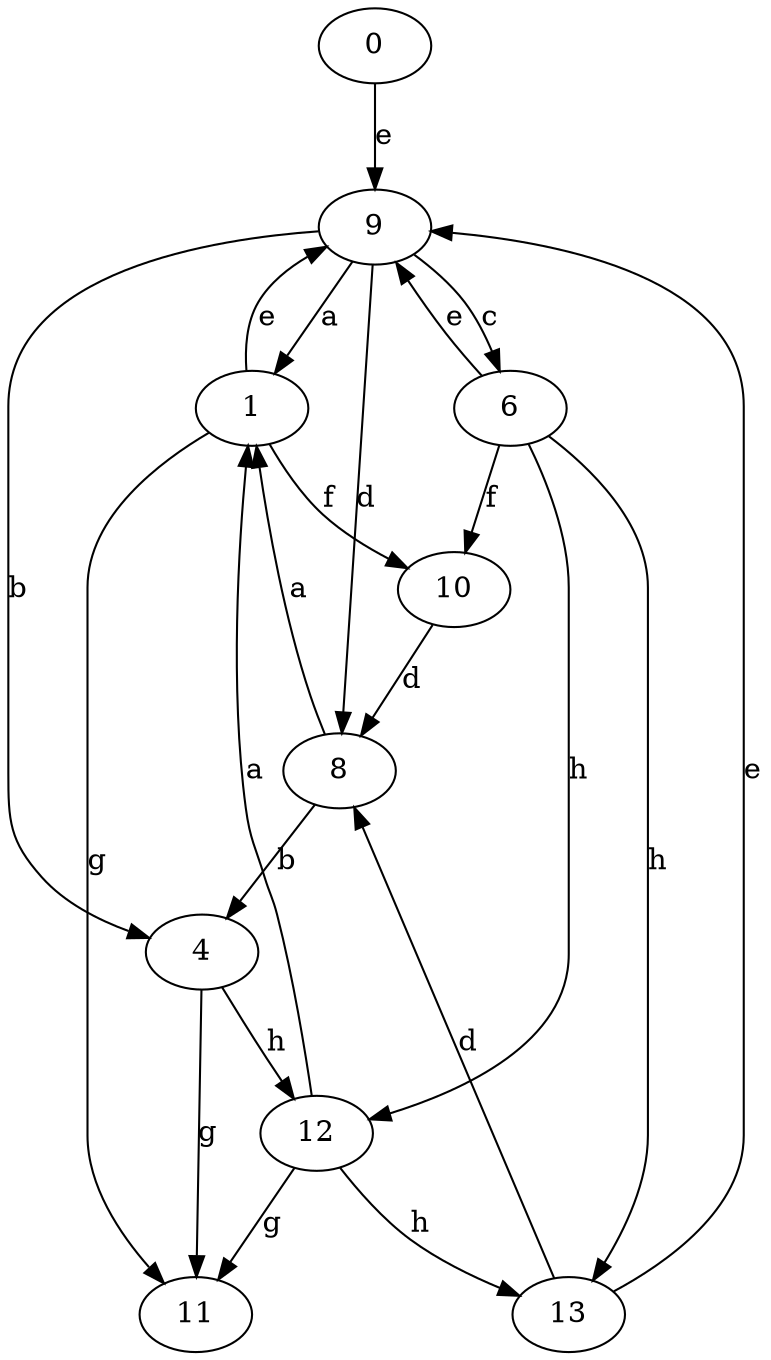 strict digraph  {
0;
1;
4;
6;
8;
9;
10;
11;
12;
13;
0 -> 9  [label=e];
1 -> 9  [label=e];
1 -> 10  [label=f];
1 -> 11  [label=g];
4 -> 11  [label=g];
4 -> 12  [label=h];
6 -> 9  [label=e];
6 -> 10  [label=f];
6 -> 12  [label=h];
6 -> 13  [label=h];
8 -> 1  [label=a];
8 -> 4  [label=b];
9 -> 1  [label=a];
9 -> 4  [label=b];
9 -> 6  [label=c];
9 -> 8  [label=d];
10 -> 8  [label=d];
12 -> 1  [label=a];
12 -> 11  [label=g];
12 -> 13  [label=h];
13 -> 8  [label=d];
13 -> 9  [label=e];
}
